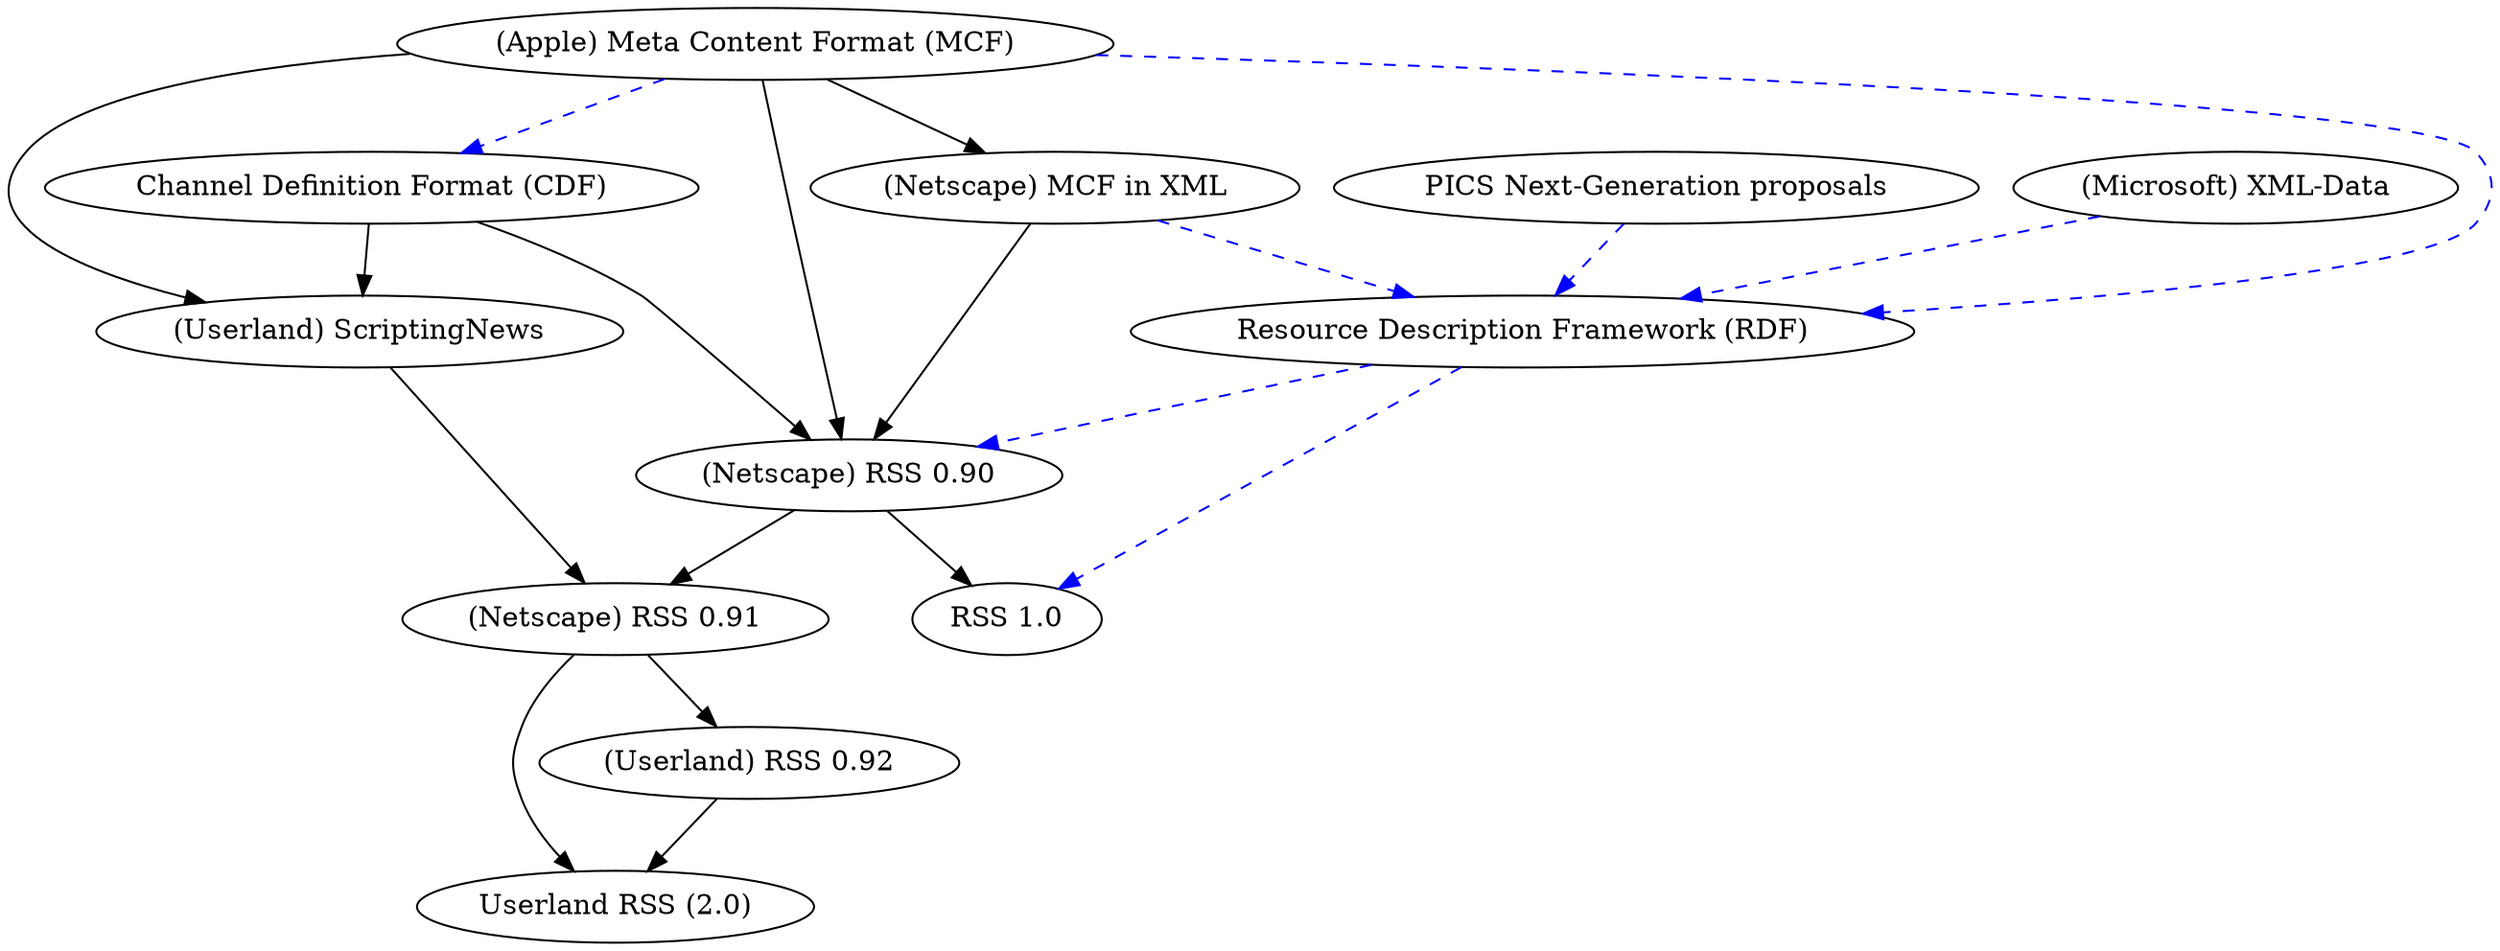 /* first draft. blue dotted means draws upon in part; other arrows indicate 
based upon relationships */

digraph rss  {
	rss091 -> urss;
	nsmcf -> rss090;
	applemcf -> rss090;
	mscdf -> rss090;
        rdf -> rss090 [style=dashed, color=blue];
	applemcf -> sn;
	applemcf -> mscdf [style=dashed, color=blue];
	applemcf -> rdf [style=dashed, color=blue];
	mscdf -> sn;
        nsmcf -> rdf [style=dashed, color=blue];
	applemcf -> nsmcf;
	picsng -> rdf [style=dashed, color=blue];
	rss090 -> rss100;
	msxmldata -> rdf [style=dashed, color=blue];
	rss090 -> rss091;
	sn -> rss091;
	rss091 -> rss092;
	rss092 -> urss;
	rdf -> rss100 [style=dashed, color=blue];	
	urss [label="Userland RSS (2.0)"];
	rss100 [label="RSS 1.0"];
	rdf [label="Resource Description Framework (RDF)"];
	mscdf [label="Channel Definition Format (CDF)" ];
	applemcf [label="(Apple) Meta Content Format (MCF)"];
	nsmcf [label="(Netscape) MCF in XML"];
	sn [label="(Userland) ScriptingNews"]; 
	rss090 [label="(Netscape) RSS 0.90"];
	rss091 [label="(Netscape) RSS 0.91"];
	rss092 [label="(Userland) RSS 0.92"];
	picsng [label="PICS Next-Generation proposals"];
	msxmldata [label="(Microsoft) XML-Data"];
	
	}
/*

 - Userland RSS descends from NetscapeRSS0.91 
 - NetscapeRSS0.90 descends from MCFinXML and AppleMCF and CDF and uses RDF. 
 -NetscapeRSS0.91 descends from RSS0.90 and scriptingNews 
 - scriptingNews descends from AppleMCF and CDF. 
 - CDF descends partly from AppleMCF. 
 - RDF descends partly from AppleMCF and MCFinXML (and various other proposals) - RSS 1.0 descends from NetscapeRSS0.90 and uses RDF. 
 */
